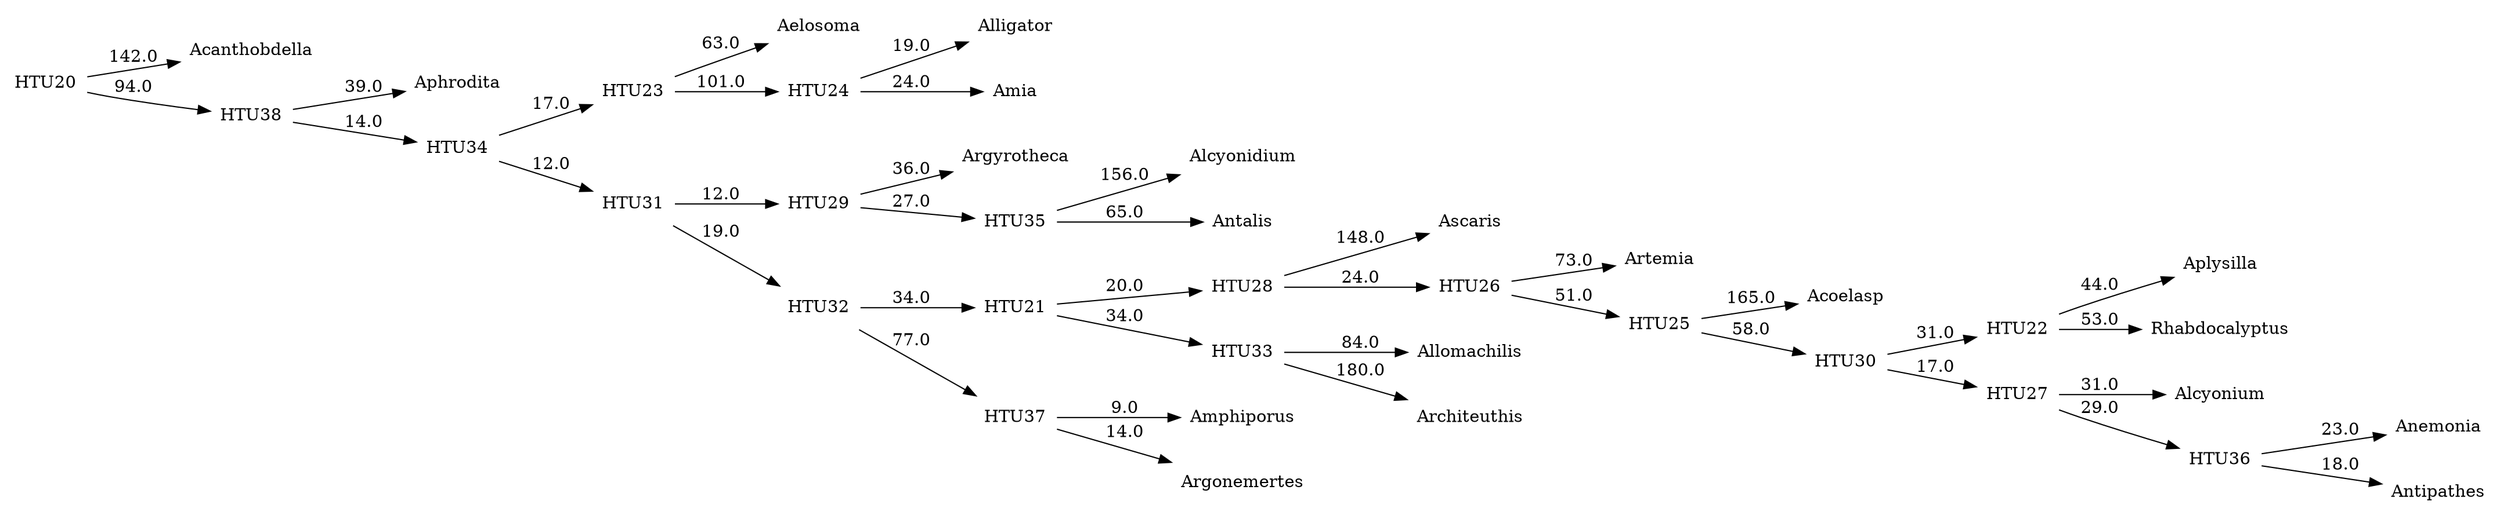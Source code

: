 digraph G {
	rankdir = LR;	edge [colorscheme=spectral11];	node [shape = none];

    0 [label=Acanthobdella];
    1 [label=Acoelasp];
    2 [label=Aelosoma];
    3 [label=Alcyonidium];
    4 [label=Alcyonium];
    5 [label=Alligator];
    6 [label=Allomachilis];
    7 [label=Amia];
    8 [label=Amphiporus];
    9 [label=Anemonia];
    10 [label=Antalis];
    11 [label=Antipathes];
    12 [label=Aphrodita];
    13 [label=Aplysilla];
    14 [label=Architeuthis];
    15 [label=Argonemertes];
    16 [label=Argyrotheca];
    17 [label=Artemia];
    18 [label=Ascaris];
    19 [label=Rhabdocalyptus];
    20 [label=HTU20];
    21 [label=HTU21];
    22 [label=HTU22];
    23 [label=HTU23];
    24 [label=HTU24];
    25 [label=HTU25];
    26 [label=HTU26];
    27 [label=HTU27];
    28 [label=HTU28];
    29 [label=HTU29];
    30 [label=HTU30];
    31 [label=HTU31];
    32 [label=HTU32];
    33 [label=HTU33];
    34 [label=HTU34];
    35 [label=HTU35];
    36 [label=HTU36];
    37 [label=HTU37];
    38 [label=HTU38];
    20 -> 0 [label=142.0];
    20 -> 38 [label=94.0];
    21 -> 28 [label=20.0];
    21 -> 33 [label=34.0];
    22 -> 13 [label=44.0];
    22 -> 19 [label=53.0];
    23 -> 2 [label=63.0];
    23 -> 24 [label=101.0];
    24 -> 5 [label=19.0];
    24 -> 7 [label=24.0];
    25 -> 1 [label=165.0];
    25 -> 30 [label=58.0];
    26 -> 17 [label=73.0];
    26 -> 25 [label=51.0];
    27 -> 4 [label=31.0];
    27 -> 36 [label=29.0];
    28 -> 18 [label=148.0];
    28 -> 26 [label=24.0];
    29 -> 16 [label=36.0];
    29 -> 35 [label=27.0];
    30 -> 22 [label=31.0];
    30 -> 27 [label=17.0];
    31 -> 29 [label=12.0];
    31 -> 32 [label=19.0];
    32 -> 21 [label=34.0];
    32 -> 37 [label=77.0];
    33 -> 6 [label=84.0];
    33 -> 14 [label=180.0];
    34 -> 23 [label=17.0];
    34 -> 31 [label=12.0];
    35 -> 3 [label=156.0];
    35 -> 10 [label=65.0];
    36 -> 9 [label=23.0];
    36 -> 11 [label=18.0];
    37 -> 8 [label=9.0];
    37 -> 15 [label=14.0];
    38 -> 12 [label=39.0];
    38 -> 34 [label=14.0];
}
//3696.0
